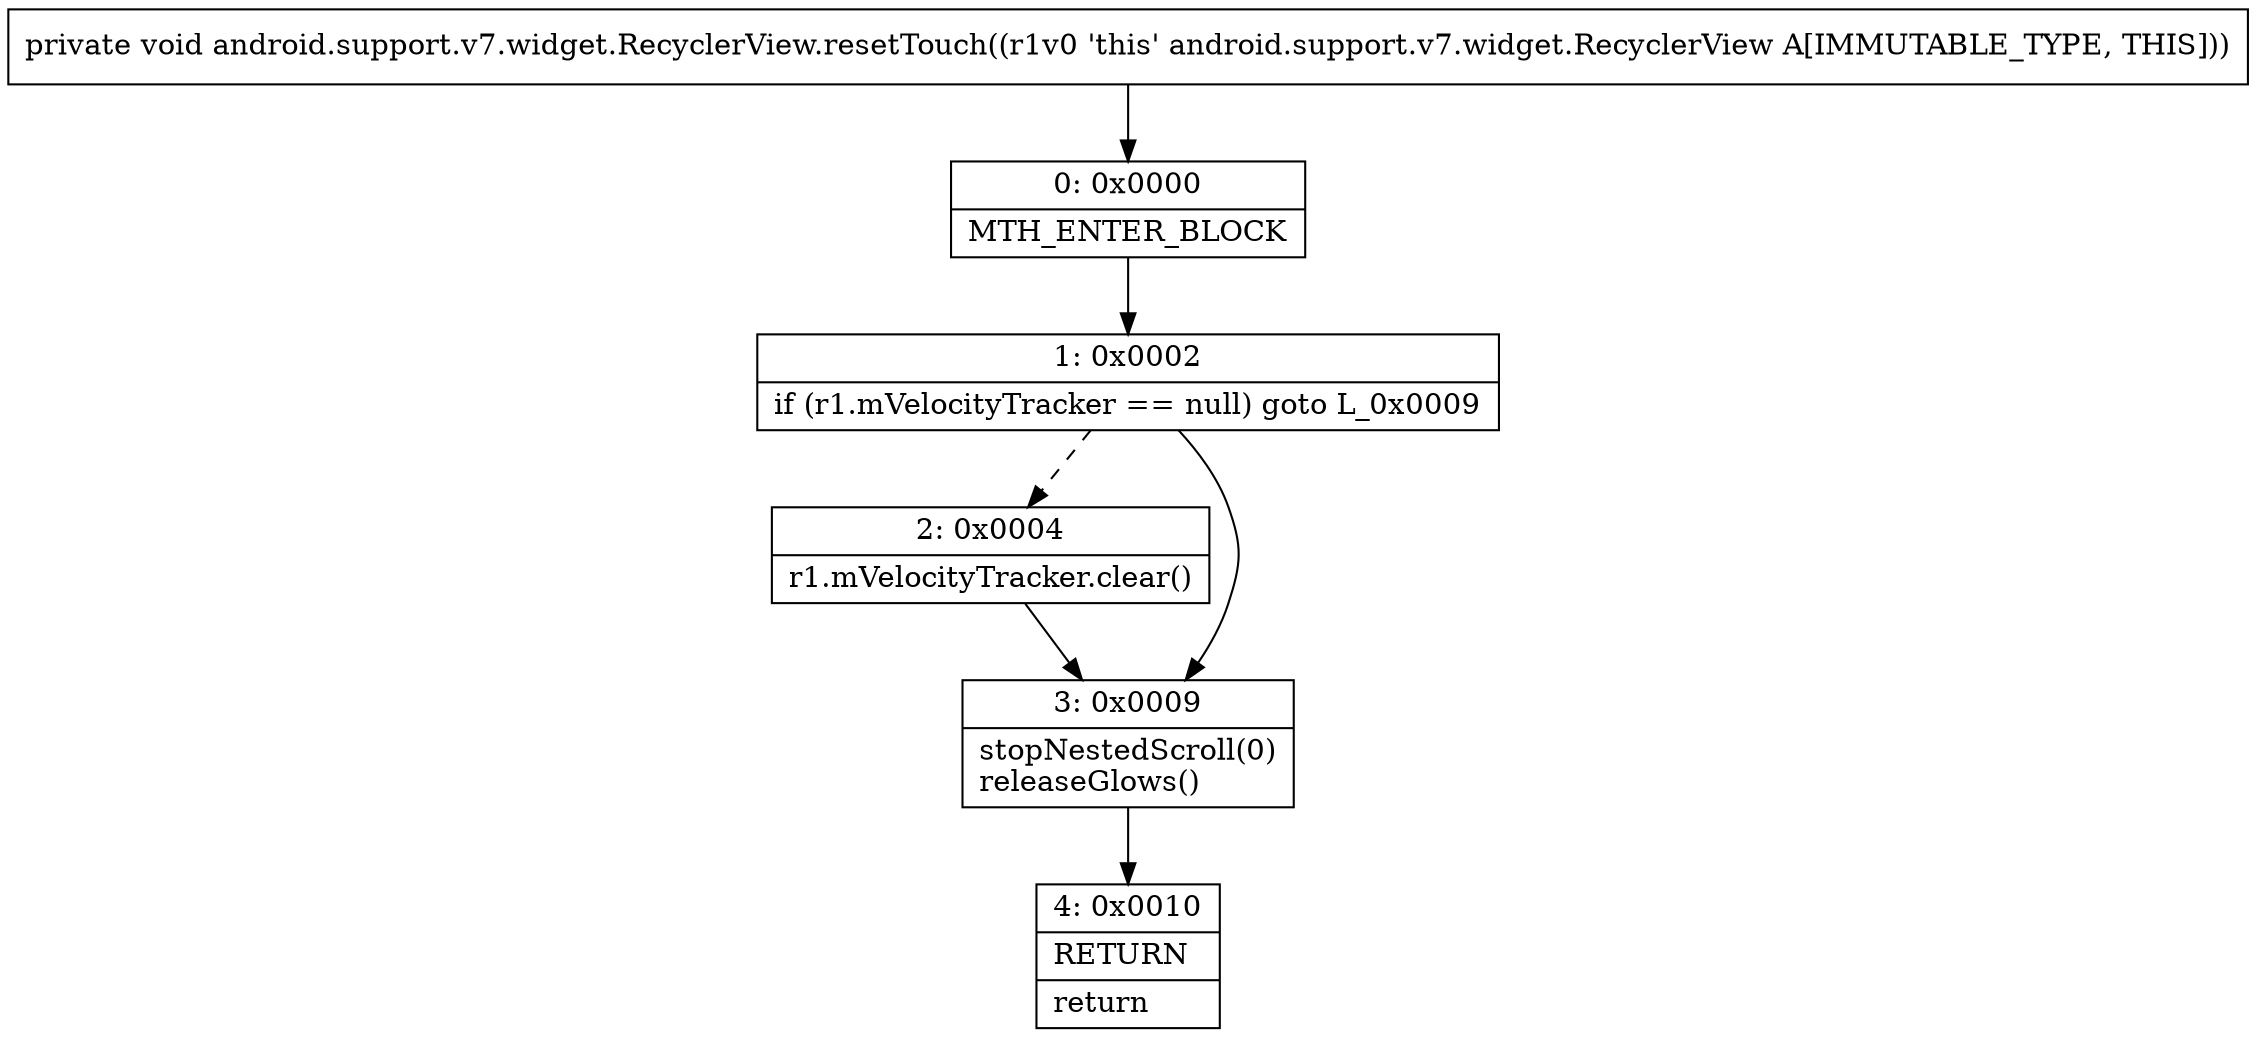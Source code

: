 digraph "CFG forandroid.support.v7.widget.RecyclerView.resetTouch()V" {
Node_0 [shape=record,label="{0\:\ 0x0000|MTH_ENTER_BLOCK\l}"];
Node_1 [shape=record,label="{1\:\ 0x0002|if (r1.mVelocityTracker == null) goto L_0x0009\l}"];
Node_2 [shape=record,label="{2\:\ 0x0004|r1.mVelocityTracker.clear()\l}"];
Node_3 [shape=record,label="{3\:\ 0x0009|stopNestedScroll(0)\lreleaseGlows()\l}"];
Node_4 [shape=record,label="{4\:\ 0x0010|RETURN\l|return\l}"];
MethodNode[shape=record,label="{private void android.support.v7.widget.RecyclerView.resetTouch((r1v0 'this' android.support.v7.widget.RecyclerView A[IMMUTABLE_TYPE, THIS])) }"];
MethodNode -> Node_0;
Node_0 -> Node_1;
Node_1 -> Node_2[style=dashed];
Node_1 -> Node_3;
Node_2 -> Node_3;
Node_3 -> Node_4;
}

